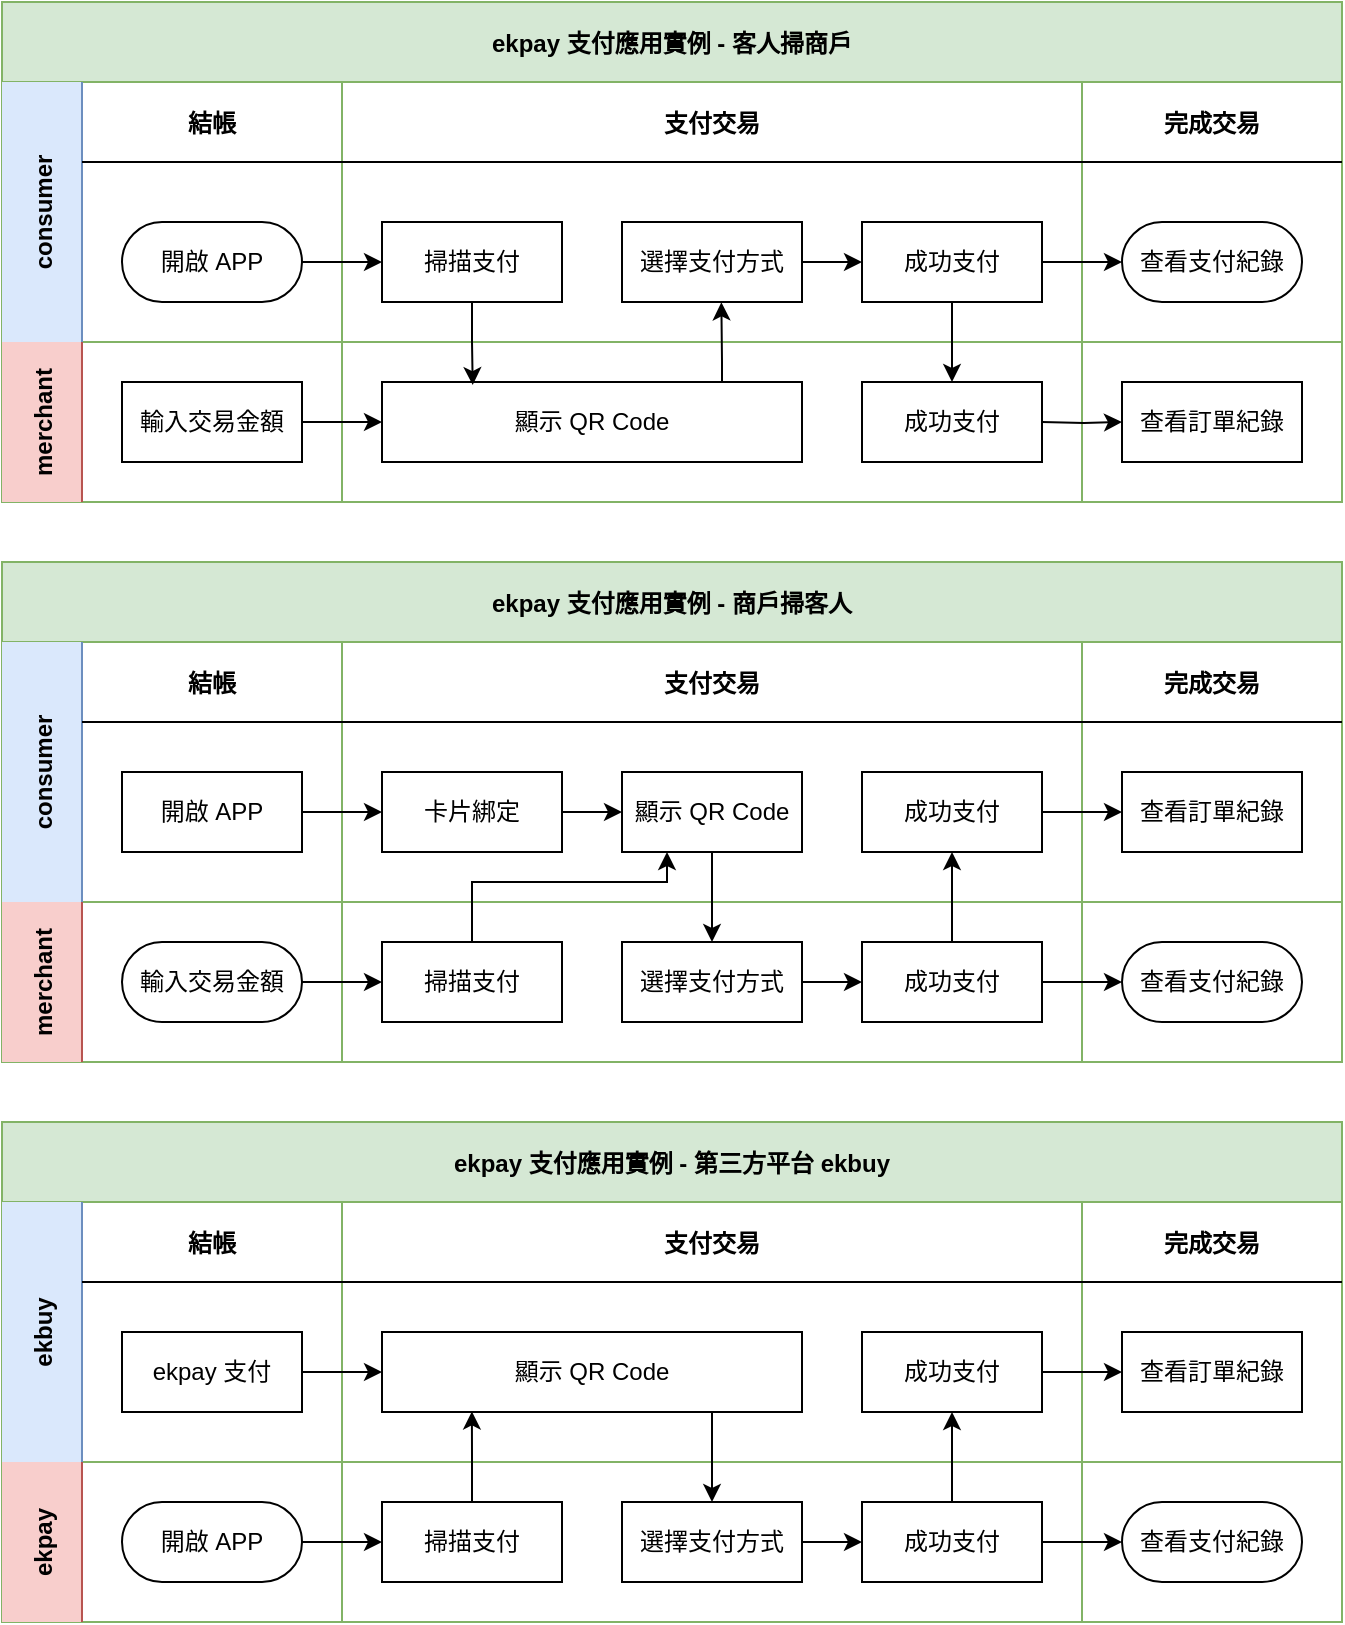 <mxfile version="17.4.0" type="github">
  <diagram id="kgpKYQtTHZ0yAKxKKP6v" name="Page-1">
    <mxGraphModel dx="1589" dy="611" grid="1" gridSize="10" guides="1" tooltips="1" connect="1" arrows="1" fold="1" page="1" pageScale="1" pageWidth="850" pageHeight="1100" math="0" shadow="0">
      <root>
        <mxCell id="0" />
        <mxCell id="1" parent="0" />
        <mxCell id="3nuBFxr9cyL0pnOWT2aG-1" value="ekpay 支付應用實例 - 客人掃商戶" style="shape=table;childLayout=tableLayout;startSize=40;collapsible=0;recursiveResize=0;expand=0;fillColor=#d5e8d4;fontStyle=1;strokeColor=#82b366;" parent="1" vertex="1">
          <mxGeometry x="100" y="70" width="670" height="250" as="geometry" />
        </mxCell>
        <mxCell id="3nuBFxr9cyL0pnOWT2aG-3" value="consumer" style="shape=tableRow;horizontal=0;swimlaneHead=0;swimlaneBody=0;top=0;left=0;bottom=0;right=0;fillColor=#dae8fc;points=[[0,0.5],[1,0.5]];portConstraint=eastwest;startSize=40;collapsible=0;recursiveResize=0;expand=0;fontStyle=1;strokeColor=#6c8ebf;" parent="3nuBFxr9cyL0pnOWT2aG-1" vertex="1">
          <mxGeometry y="40" width="670" height="130" as="geometry" />
        </mxCell>
        <mxCell id="3nuBFxr9cyL0pnOWT2aG-4" value="結帳" style="swimlane;swimlaneHead=0;swimlaneBody=0;connectable=0;fillColor=none;startSize=40;collapsible=0;recursiveResize=0;expand=0;fontStyle=1;" parent="3nuBFxr9cyL0pnOWT2aG-3" vertex="1">
          <mxGeometry x="40" width="130" height="130" as="geometry">
            <mxRectangle width="130" height="130" as="alternateBounds" />
          </mxGeometry>
        </mxCell>
        <mxCell id="3nuBFxr9cyL0pnOWT2aG-6" value="開啟 APP" style="rounded=1;whiteSpace=wrap;html=1;arcSize=50;" parent="3nuBFxr9cyL0pnOWT2aG-4" vertex="1">
          <mxGeometry x="20" y="70" width="90" height="40" as="geometry" />
        </mxCell>
        <mxCell id="3nuBFxr9cyL0pnOWT2aG-8" value="支付交易" style="swimlane;swimlaneHead=0;swimlaneBody=0;connectable=0;fillColor=none;startSize=40;collapsible=0;recursiveResize=0;expand=0;fontStyle=1;" parent="3nuBFxr9cyL0pnOWT2aG-3" vertex="1">
          <mxGeometry x="170" width="370" height="130" as="geometry">
            <mxRectangle width="370" height="130" as="alternateBounds" />
          </mxGeometry>
        </mxCell>
        <mxCell id="KSSyirjjhCOV36bmf8nB-117" value="" style="edgeStyle=orthogonalEdgeStyle;rounded=0;orthogonalLoop=1;jettySize=auto;html=1;" edge="1" parent="3nuBFxr9cyL0pnOWT2aG-8" source="KSSyirjjhCOV36bmf8nB-109" target="KSSyirjjhCOV36bmf8nB-110">
          <mxGeometry relative="1" as="geometry" />
        </mxCell>
        <mxCell id="KSSyirjjhCOV36bmf8nB-109" value="選擇支付方式" style="rounded=0;whiteSpace=wrap;html=1;" vertex="1" parent="3nuBFxr9cyL0pnOWT2aG-8">
          <mxGeometry x="140" y="70" width="90" height="40" as="geometry" />
        </mxCell>
        <mxCell id="KSSyirjjhCOV36bmf8nB-110" value="成功支付" style="rounded=0;whiteSpace=wrap;html=1;" vertex="1" parent="3nuBFxr9cyL0pnOWT2aG-8">
          <mxGeometry x="260" y="70" width="90" height="40" as="geometry" />
        </mxCell>
        <mxCell id="KSSyirjjhCOV36bmf8nB-111" value="掃描支付" style="rounded=0;whiteSpace=wrap;html=1;" vertex="1" parent="3nuBFxr9cyL0pnOWT2aG-8">
          <mxGeometry x="20" y="70" width="90" height="40" as="geometry" />
        </mxCell>
        <mxCell id="3nuBFxr9cyL0pnOWT2aG-11" value="完成交易" style="swimlane;swimlaneHead=0;swimlaneBody=0;connectable=0;fillColor=none;startSize=40;collapsible=0;recursiveResize=0;expand=0;fontStyle=1;" parent="3nuBFxr9cyL0pnOWT2aG-3" vertex="1">
          <mxGeometry x="540" width="130" height="130" as="geometry">
            <mxRectangle width="130" height="130" as="alternateBounds" />
          </mxGeometry>
        </mxCell>
        <mxCell id="3nuBFxr9cyL0pnOWT2aG-14" value="查看支付紀錄" style="rounded=1;whiteSpace=wrap;html=1;arcSize=50;" parent="3nuBFxr9cyL0pnOWT2aG-11" vertex="1">
          <mxGeometry x="20" y="70" width="90" height="40" as="geometry" />
        </mxCell>
        <mxCell id="KSSyirjjhCOV36bmf8nB-126" value="" style="edgeStyle=orthogonalEdgeStyle;rounded=0;orthogonalLoop=1;jettySize=auto;html=1;" edge="1" parent="3nuBFxr9cyL0pnOWT2aG-3" source="3nuBFxr9cyL0pnOWT2aG-6" target="KSSyirjjhCOV36bmf8nB-111">
          <mxGeometry relative="1" as="geometry" />
        </mxCell>
        <mxCell id="KSSyirjjhCOV36bmf8nB-130" value="" style="edgeStyle=orthogonalEdgeStyle;rounded=0;orthogonalLoop=1;jettySize=auto;html=1;" edge="1" parent="3nuBFxr9cyL0pnOWT2aG-3" source="KSSyirjjhCOV36bmf8nB-110" target="3nuBFxr9cyL0pnOWT2aG-14">
          <mxGeometry relative="1" as="geometry" />
        </mxCell>
        <mxCell id="3nuBFxr9cyL0pnOWT2aG-15" value="merchant" style="shape=tableRow;horizontal=0;swimlaneHead=0;swimlaneBody=0;top=0;left=0;bottom=0;right=0;fillColor=#f8cecc;points=[[0,0.5],[1,0.5]];portConstraint=eastwest;startSize=40;collapsible=0;recursiveResize=0;expand=0;fontStyle=1;strokeColor=#b85450;" parent="3nuBFxr9cyL0pnOWT2aG-1" vertex="1">
          <mxGeometry y="170" width="670" height="80" as="geometry" />
        </mxCell>
        <mxCell id="3nuBFxr9cyL0pnOWT2aG-16" value="" style="swimlane;swimlaneHead=0;swimlaneBody=0;connectable=0;fillColor=none;startSize=0;collapsible=0;recursiveResize=0;expand=0;fontStyle=1;" parent="3nuBFxr9cyL0pnOWT2aG-15" vertex="1">
          <mxGeometry x="40" width="130" height="80" as="geometry">
            <mxRectangle width="130" height="80" as="alternateBounds" />
          </mxGeometry>
        </mxCell>
        <mxCell id="3nuBFxr9cyL0pnOWT2aG-17" value="輸入交易金額" style="rounded=0;whiteSpace=wrap;html=1;" parent="3nuBFxr9cyL0pnOWT2aG-16" vertex="1">
          <mxGeometry x="20" y="20" width="90" height="40" as="geometry" />
        </mxCell>
        <mxCell id="3nuBFxr9cyL0pnOWT2aG-18" value="" style="swimlane;swimlaneHead=0;swimlaneBody=0;connectable=0;fillColor=none;startSize=0;collapsible=0;recursiveResize=0;expand=0;fontStyle=1;" parent="3nuBFxr9cyL0pnOWT2aG-15" vertex="1">
          <mxGeometry x="170" width="370" height="80" as="geometry">
            <mxRectangle width="370" height="80" as="alternateBounds" />
          </mxGeometry>
        </mxCell>
        <mxCell id="KSSyirjjhCOV36bmf8nB-105" value="顯示 QR Code" style="rounded=0;whiteSpace=wrap;html=1;" vertex="1" parent="3nuBFxr9cyL0pnOWT2aG-18">
          <mxGeometry x="20" y="20" width="210" height="40" as="geometry" />
        </mxCell>
        <mxCell id="KSSyirjjhCOV36bmf8nB-106" value="成功支付" style="rounded=0;whiteSpace=wrap;html=1;" vertex="1" parent="3nuBFxr9cyL0pnOWT2aG-18">
          <mxGeometry x="260" y="20" width="90" height="40" as="geometry" />
        </mxCell>
        <mxCell id="3nuBFxr9cyL0pnOWT2aG-23" value="" style="swimlane;swimlaneHead=0;swimlaneBody=0;connectable=0;fillColor=none;startSize=0;collapsible=0;recursiveResize=0;expand=0;fontStyle=1;" parent="3nuBFxr9cyL0pnOWT2aG-15" vertex="1">
          <mxGeometry x="540" width="130" height="80" as="geometry">
            <mxRectangle width="130" height="80" as="alternateBounds" />
          </mxGeometry>
        </mxCell>
        <mxCell id="KSSyirjjhCOV36bmf8nB-37" value="查看訂單紀錄" style="rounded=0;whiteSpace=wrap;html=1;" vertex="1" parent="3nuBFxr9cyL0pnOWT2aG-23">
          <mxGeometry x="20" y="20" width="90" height="40" as="geometry" />
        </mxCell>
        <mxCell id="KSSyirjjhCOV36bmf8nB-38" value="" style="edgeStyle=orthogonalEdgeStyle;rounded=0;orthogonalLoop=1;jettySize=auto;html=1;" edge="1" parent="3nuBFxr9cyL0pnOWT2aG-15" target="KSSyirjjhCOV36bmf8nB-37">
          <mxGeometry relative="1" as="geometry">
            <mxPoint x="520" y="40.0" as="sourcePoint" />
          </mxGeometry>
        </mxCell>
        <mxCell id="KSSyirjjhCOV36bmf8nB-127" value="" style="edgeStyle=orthogonalEdgeStyle;rounded=0;orthogonalLoop=1;jettySize=auto;html=1;" edge="1" parent="3nuBFxr9cyL0pnOWT2aG-15" source="3nuBFxr9cyL0pnOWT2aG-17" target="KSSyirjjhCOV36bmf8nB-105">
          <mxGeometry relative="1" as="geometry" />
        </mxCell>
        <mxCell id="KSSyirjjhCOV36bmf8nB-128" style="edgeStyle=orthogonalEdgeStyle;rounded=0;orthogonalLoop=1;jettySize=auto;html=1;entryX=0.216;entryY=0.039;entryDx=0;entryDy=0;entryPerimeter=0;" edge="1" parent="3nuBFxr9cyL0pnOWT2aG-1" source="KSSyirjjhCOV36bmf8nB-111" target="KSSyirjjhCOV36bmf8nB-105">
          <mxGeometry relative="1" as="geometry" />
        </mxCell>
        <mxCell id="KSSyirjjhCOV36bmf8nB-129" style="edgeStyle=orthogonalEdgeStyle;rounded=0;orthogonalLoop=1;jettySize=auto;html=1;entryX=0.552;entryY=1.004;entryDx=0;entryDy=0;entryPerimeter=0;" edge="1" parent="3nuBFxr9cyL0pnOWT2aG-1" source="KSSyirjjhCOV36bmf8nB-105" target="KSSyirjjhCOV36bmf8nB-109">
          <mxGeometry relative="1" as="geometry">
            <Array as="points">
              <mxPoint x="360" y="180" />
              <mxPoint x="360" y="180" />
            </Array>
          </mxGeometry>
        </mxCell>
        <mxCell id="KSSyirjjhCOV36bmf8nB-179" value="" style="edgeStyle=orthogonalEdgeStyle;rounded=0;orthogonalLoop=1;jettySize=auto;html=1;" edge="1" parent="3nuBFxr9cyL0pnOWT2aG-1" source="KSSyirjjhCOV36bmf8nB-110" target="KSSyirjjhCOV36bmf8nB-106">
          <mxGeometry relative="1" as="geometry" />
        </mxCell>
        <mxCell id="KSSyirjjhCOV36bmf8nB-131" value="ekpay 支付應用實例 - 第三方平台 ekbuy" style="shape=table;childLayout=tableLayout;startSize=40;collapsible=0;recursiveResize=0;expand=0;fillColor=#d5e8d4;fontStyle=1;strokeColor=#82b366;" vertex="1" parent="1">
          <mxGeometry x="100" y="630" width="670" height="250" as="geometry" />
        </mxCell>
        <mxCell id="KSSyirjjhCOV36bmf8nB-132" value="ekbuy" style="shape=tableRow;horizontal=0;swimlaneHead=0;swimlaneBody=0;top=0;left=0;bottom=0;right=0;fillColor=#dae8fc;points=[[0,0.5],[1,0.5]];portConstraint=eastwest;startSize=40;collapsible=0;recursiveResize=0;expand=0;fontStyle=1;strokeColor=#6c8ebf;" vertex="1" parent="KSSyirjjhCOV36bmf8nB-131">
          <mxGeometry y="40" width="670" height="130" as="geometry" />
        </mxCell>
        <mxCell id="KSSyirjjhCOV36bmf8nB-133" value="結帳" style="swimlane;swimlaneHead=0;swimlaneBody=0;connectable=0;fillColor=none;startSize=40;collapsible=0;recursiveResize=0;expand=0;fontStyle=1;" vertex="1" parent="KSSyirjjhCOV36bmf8nB-132">
          <mxGeometry x="40" width="130" height="130" as="geometry">
            <mxRectangle width="130" height="130" as="alternateBounds" />
          </mxGeometry>
        </mxCell>
        <mxCell id="KSSyirjjhCOV36bmf8nB-174" value="ekpay 支付" style="rounded=0;whiteSpace=wrap;html=1;" vertex="1" parent="KSSyirjjhCOV36bmf8nB-133">
          <mxGeometry x="20" y="65" width="90" height="40" as="geometry" />
        </mxCell>
        <mxCell id="KSSyirjjhCOV36bmf8nB-135" value="支付交易" style="swimlane;swimlaneHead=0;swimlaneBody=0;connectable=0;fillColor=none;startSize=40;collapsible=0;recursiveResize=0;expand=0;fontStyle=1;" vertex="1" parent="KSSyirjjhCOV36bmf8nB-132">
          <mxGeometry x="170" width="370" height="130" as="geometry">
            <mxRectangle width="370" height="130" as="alternateBounds" />
          </mxGeometry>
        </mxCell>
        <mxCell id="KSSyirjjhCOV36bmf8nB-167" value="顯示 QR Code" style="rounded=0;whiteSpace=wrap;html=1;" vertex="1" parent="KSSyirjjhCOV36bmf8nB-135">
          <mxGeometry x="20" y="65" width="210" height="40" as="geometry" />
        </mxCell>
        <mxCell id="KSSyirjjhCOV36bmf8nB-168" value="成功支付" style="rounded=0;whiteSpace=wrap;html=1;" vertex="1" parent="KSSyirjjhCOV36bmf8nB-135">
          <mxGeometry x="260" y="65" width="90" height="40" as="geometry" />
        </mxCell>
        <mxCell id="KSSyirjjhCOV36bmf8nB-140" value="完成交易" style="swimlane;swimlaneHead=0;swimlaneBody=0;connectable=0;fillColor=none;startSize=40;collapsible=0;recursiveResize=0;expand=0;fontStyle=1;" vertex="1" parent="KSSyirjjhCOV36bmf8nB-132">
          <mxGeometry x="540" width="130" height="130" as="geometry">
            <mxRectangle width="130" height="130" as="alternateBounds" />
          </mxGeometry>
        </mxCell>
        <mxCell id="KSSyirjjhCOV36bmf8nB-170" value="查看訂單紀錄" style="rounded=0;whiteSpace=wrap;html=1;" vertex="1" parent="KSSyirjjhCOV36bmf8nB-140">
          <mxGeometry x="20" y="65" width="90" height="40" as="geometry" />
        </mxCell>
        <mxCell id="KSSyirjjhCOV36bmf8nB-171" value="" style="edgeStyle=orthogonalEdgeStyle;rounded=0;orthogonalLoop=1;jettySize=auto;html=1;" edge="1" parent="KSSyirjjhCOV36bmf8nB-132" source="KSSyirjjhCOV36bmf8nB-168" target="KSSyirjjhCOV36bmf8nB-170">
          <mxGeometry relative="1" as="geometry" />
        </mxCell>
        <mxCell id="KSSyirjjhCOV36bmf8nB-175" value="" style="edgeStyle=orthogonalEdgeStyle;rounded=0;orthogonalLoop=1;jettySize=auto;html=1;" edge="1" parent="KSSyirjjhCOV36bmf8nB-132" source="KSSyirjjhCOV36bmf8nB-174" target="KSSyirjjhCOV36bmf8nB-167">
          <mxGeometry relative="1" as="geometry" />
        </mxCell>
        <mxCell id="KSSyirjjhCOV36bmf8nB-144" value="ekpay" style="shape=tableRow;horizontal=0;swimlaneHead=0;swimlaneBody=0;top=0;left=0;bottom=0;right=0;fillColor=#f8cecc;points=[[0,0.5],[1,0.5]];portConstraint=eastwest;startSize=40;collapsible=0;recursiveResize=0;expand=0;fontStyle=1;strokeColor=#b85450;" vertex="1" parent="KSSyirjjhCOV36bmf8nB-131">
          <mxGeometry y="170" width="670" height="80" as="geometry" />
        </mxCell>
        <mxCell id="KSSyirjjhCOV36bmf8nB-145" value="" style="swimlane;swimlaneHead=0;swimlaneBody=0;connectable=0;fillColor=none;startSize=0;collapsible=0;recursiveResize=0;expand=0;fontStyle=1;" vertex="1" parent="KSSyirjjhCOV36bmf8nB-144">
          <mxGeometry x="40" width="130" height="80" as="geometry">
            <mxRectangle width="130" height="80" as="alternateBounds" />
          </mxGeometry>
        </mxCell>
        <mxCell id="KSSyirjjhCOV36bmf8nB-157" value="開啟 APP" style="rounded=1;whiteSpace=wrap;html=1;arcSize=50;" vertex="1" parent="KSSyirjjhCOV36bmf8nB-145">
          <mxGeometry x="20" y="20" width="90" height="40" as="geometry" />
        </mxCell>
        <mxCell id="KSSyirjjhCOV36bmf8nB-158" value="" style="swimlane;swimlaneHead=0;swimlaneBody=0;connectable=0;fillColor=none;startSize=0;collapsible=0;recursiveResize=0;expand=0;fontStyle=1;" vertex="1" parent="KSSyirjjhCOV36bmf8nB-145">
          <mxGeometry x="130" width="370" height="80" as="geometry">
            <mxRectangle width="370" height="80" as="alternateBounds" />
          </mxGeometry>
        </mxCell>
        <mxCell id="KSSyirjjhCOV36bmf8nB-159" value="" style="edgeStyle=orthogonalEdgeStyle;rounded=0;orthogonalLoop=1;jettySize=auto;html=1;" edge="1" parent="KSSyirjjhCOV36bmf8nB-158" source="KSSyirjjhCOV36bmf8nB-160" target="KSSyirjjhCOV36bmf8nB-161">
          <mxGeometry relative="1" as="geometry" />
        </mxCell>
        <mxCell id="KSSyirjjhCOV36bmf8nB-160" value="選擇支付方式" style="rounded=0;whiteSpace=wrap;html=1;" vertex="1" parent="KSSyirjjhCOV36bmf8nB-158">
          <mxGeometry x="140" y="20" width="90" height="40" as="geometry" />
        </mxCell>
        <mxCell id="KSSyirjjhCOV36bmf8nB-161" value="成功支付" style="rounded=0;whiteSpace=wrap;html=1;" vertex="1" parent="KSSyirjjhCOV36bmf8nB-158">
          <mxGeometry x="260" y="20" width="90" height="40" as="geometry" />
        </mxCell>
        <mxCell id="KSSyirjjhCOV36bmf8nB-163" value="" style="swimlane;swimlaneHead=0;swimlaneBody=0;connectable=0;fillColor=none;startSize=0;collapsible=0;recursiveResize=0;expand=0;fontStyle=1;" vertex="1" parent="KSSyirjjhCOV36bmf8nB-145">
          <mxGeometry x="500" width="130" height="80" as="geometry">
            <mxRectangle width="130" height="80" as="alternateBounds" />
          </mxGeometry>
        </mxCell>
        <mxCell id="KSSyirjjhCOV36bmf8nB-165" value="" style="edgeStyle=orthogonalEdgeStyle;rounded=0;orthogonalLoop=1;jettySize=auto;html=1;" edge="1" parent="KSSyirjjhCOV36bmf8nB-145" source="KSSyirjjhCOV36bmf8nB-161">
          <mxGeometry relative="1" as="geometry">
            <mxPoint x="520" y="40" as="targetPoint" />
          </mxGeometry>
        </mxCell>
        <mxCell id="KSSyirjjhCOV36bmf8nB-147" value="" style="swimlane;swimlaneHead=0;swimlaneBody=0;connectable=0;fillColor=none;startSize=0;collapsible=0;recursiveResize=0;expand=0;fontStyle=1;" vertex="1" parent="KSSyirjjhCOV36bmf8nB-144">
          <mxGeometry x="170" width="370" height="80" as="geometry">
            <mxRectangle width="370" height="80" as="alternateBounds" />
          </mxGeometry>
        </mxCell>
        <mxCell id="KSSyirjjhCOV36bmf8nB-162" value="掃描支付" style="rounded=0;whiteSpace=wrap;html=1;" vertex="1" parent="KSSyirjjhCOV36bmf8nB-147">
          <mxGeometry x="20" y="20" width="90" height="40" as="geometry" />
        </mxCell>
        <mxCell id="KSSyirjjhCOV36bmf8nB-151" value="" style="swimlane;swimlaneHead=0;swimlaneBody=0;connectable=0;fillColor=none;startSize=0;collapsible=0;recursiveResize=0;expand=0;fontStyle=1;" vertex="1" parent="KSSyirjjhCOV36bmf8nB-144">
          <mxGeometry x="540" width="130" height="80" as="geometry">
            <mxRectangle width="130" height="80" as="alternateBounds" />
          </mxGeometry>
        </mxCell>
        <mxCell id="KSSyirjjhCOV36bmf8nB-169" value="查看支付紀錄" style="rounded=1;whiteSpace=wrap;html=1;arcSize=50;" vertex="1" parent="KSSyirjjhCOV36bmf8nB-151">
          <mxGeometry x="20" y="20" width="90" height="40" as="geometry" />
        </mxCell>
        <mxCell id="KSSyirjjhCOV36bmf8nB-166" value="" style="edgeStyle=orthogonalEdgeStyle;rounded=0;orthogonalLoop=1;jettySize=auto;html=1;" edge="1" parent="KSSyirjjhCOV36bmf8nB-144" source="KSSyirjjhCOV36bmf8nB-157" target="KSSyirjjhCOV36bmf8nB-162">
          <mxGeometry relative="1" as="geometry" />
        </mxCell>
        <mxCell id="KSSyirjjhCOV36bmf8nB-173" value="" style="edgeStyle=orthogonalEdgeStyle;rounded=0;orthogonalLoop=1;jettySize=auto;html=1;" edge="1" parent="KSSyirjjhCOV36bmf8nB-131" source="KSSyirjjhCOV36bmf8nB-161" target="KSSyirjjhCOV36bmf8nB-168">
          <mxGeometry relative="1" as="geometry" />
        </mxCell>
        <mxCell id="KSSyirjjhCOV36bmf8nB-176" style="edgeStyle=orthogonalEdgeStyle;rounded=0;orthogonalLoop=1;jettySize=auto;html=1;entryX=0.214;entryY=0.993;entryDx=0;entryDy=0;entryPerimeter=0;" edge="1" parent="KSSyirjjhCOV36bmf8nB-131" source="KSSyirjjhCOV36bmf8nB-162" target="KSSyirjjhCOV36bmf8nB-167">
          <mxGeometry relative="1" as="geometry" />
        </mxCell>
        <mxCell id="KSSyirjjhCOV36bmf8nB-178" style="edgeStyle=orthogonalEdgeStyle;rounded=0;orthogonalLoop=1;jettySize=auto;html=1;" edge="1" parent="KSSyirjjhCOV36bmf8nB-131" source="KSSyirjjhCOV36bmf8nB-167" target="KSSyirjjhCOV36bmf8nB-160">
          <mxGeometry relative="1" as="geometry">
            <Array as="points">
              <mxPoint x="355" y="160" />
              <mxPoint x="355" y="160" />
            </Array>
          </mxGeometry>
        </mxCell>
        <mxCell id="KSSyirjjhCOV36bmf8nB-180" value="ekpay 支付應用實例 - 商戶掃客人" style="shape=table;childLayout=tableLayout;startSize=40;collapsible=0;recursiveResize=0;expand=0;fillColor=#d5e8d4;fontStyle=1;strokeColor=#82b366;" vertex="1" parent="1">
          <mxGeometry x="100" y="350" width="670" height="250" as="geometry" />
        </mxCell>
        <mxCell id="KSSyirjjhCOV36bmf8nB-181" value="consumer" style="shape=tableRow;horizontal=0;swimlaneHead=0;swimlaneBody=0;top=0;left=0;bottom=0;right=0;fillColor=#dae8fc;points=[[0,0.5],[1,0.5]];portConstraint=eastwest;startSize=40;collapsible=0;recursiveResize=0;expand=0;fontStyle=1;strokeColor=#6c8ebf;" vertex="1" parent="KSSyirjjhCOV36bmf8nB-180">
          <mxGeometry y="40" width="670" height="130" as="geometry" />
        </mxCell>
        <mxCell id="KSSyirjjhCOV36bmf8nB-182" value="結帳" style="swimlane;swimlaneHead=0;swimlaneBody=0;connectable=0;fillColor=none;startSize=40;collapsible=0;recursiveResize=0;expand=0;fontStyle=1;" vertex="1" parent="KSSyirjjhCOV36bmf8nB-181">
          <mxGeometry x="40" width="130" height="130" as="geometry">
            <mxRectangle width="130" height="130" as="alternateBounds" />
          </mxGeometry>
        </mxCell>
        <mxCell id="KSSyirjjhCOV36bmf8nB-183" value="開啟 APP" style="rounded=0;whiteSpace=wrap;html=1;" vertex="1" parent="KSSyirjjhCOV36bmf8nB-182">
          <mxGeometry x="20" y="65" width="90" height="40" as="geometry" />
        </mxCell>
        <mxCell id="KSSyirjjhCOV36bmf8nB-184" value="支付交易" style="swimlane;swimlaneHead=0;swimlaneBody=0;connectable=0;fillColor=none;startSize=40;collapsible=0;recursiveResize=0;expand=0;fontStyle=1;" vertex="1" parent="KSSyirjjhCOV36bmf8nB-181">
          <mxGeometry x="170" width="370" height="130" as="geometry">
            <mxRectangle width="370" height="130" as="alternateBounds" />
          </mxGeometry>
        </mxCell>
        <mxCell id="KSSyirjjhCOV36bmf8nB-185" value="顯示 QR Code" style="rounded=0;whiteSpace=wrap;html=1;" vertex="1" parent="KSSyirjjhCOV36bmf8nB-184">
          <mxGeometry x="140" y="65" width="90" height="40" as="geometry" />
        </mxCell>
        <mxCell id="KSSyirjjhCOV36bmf8nB-186" value="成功支付" style="rounded=0;whiteSpace=wrap;html=1;" vertex="1" parent="KSSyirjjhCOV36bmf8nB-184">
          <mxGeometry x="260" y="65" width="90" height="40" as="geometry" />
        </mxCell>
        <mxCell id="KSSyirjjhCOV36bmf8nB-210" value="" style="edgeStyle=orthogonalEdgeStyle;rounded=0;orthogonalLoop=1;jettySize=auto;html=1;" edge="1" parent="KSSyirjjhCOV36bmf8nB-184" source="KSSyirjjhCOV36bmf8nB-208" target="KSSyirjjhCOV36bmf8nB-185">
          <mxGeometry relative="1" as="geometry" />
        </mxCell>
        <mxCell id="KSSyirjjhCOV36bmf8nB-208" value="卡片綁定" style="rounded=0;whiteSpace=wrap;html=1;" vertex="1" parent="KSSyirjjhCOV36bmf8nB-184">
          <mxGeometry x="20" y="65" width="90" height="40" as="geometry" />
        </mxCell>
        <mxCell id="KSSyirjjhCOV36bmf8nB-187" value="完成交易" style="swimlane;swimlaneHead=0;swimlaneBody=0;connectable=0;fillColor=none;startSize=40;collapsible=0;recursiveResize=0;expand=0;fontStyle=1;" vertex="1" parent="KSSyirjjhCOV36bmf8nB-181">
          <mxGeometry x="540" width="130" height="130" as="geometry">
            <mxRectangle width="130" height="130" as="alternateBounds" />
          </mxGeometry>
        </mxCell>
        <mxCell id="KSSyirjjhCOV36bmf8nB-188" value="查看訂單紀錄" style="rounded=0;whiteSpace=wrap;html=1;" vertex="1" parent="KSSyirjjhCOV36bmf8nB-187">
          <mxGeometry x="20" y="65" width="90" height="40" as="geometry" />
        </mxCell>
        <mxCell id="KSSyirjjhCOV36bmf8nB-189" value="" style="edgeStyle=orthogonalEdgeStyle;rounded=0;orthogonalLoop=1;jettySize=auto;html=1;" edge="1" parent="KSSyirjjhCOV36bmf8nB-181" source="KSSyirjjhCOV36bmf8nB-186" target="KSSyirjjhCOV36bmf8nB-188">
          <mxGeometry relative="1" as="geometry" />
        </mxCell>
        <mxCell id="KSSyirjjhCOV36bmf8nB-209" value="" style="edgeStyle=orthogonalEdgeStyle;rounded=0;orthogonalLoop=1;jettySize=auto;html=1;" edge="1" parent="KSSyirjjhCOV36bmf8nB-181" source="KSSyirjjhCOV36bmf8nB-183" target="KSSyirjjhCOV36bmf8nB-208">
          <mxGeometry relative="1" as="geometry" />
        </mxCell>
        <mxCell id="KSSyirjjhCOV36bmf8nB-191" value="merchant" style="shape=tableRow;horizontal=0;swimlaneHead=0;swimlaneBody=0;top=0;left=0;bottom=0;right=0;fillColor=#f8cecc;points=[[0,0.5],[1,0.5]];portConstraint=eastwest;startSize=40;collapsible=0;recursiveResize=0;expand=0;fontStyle=1;strokeColor=#b85450;" vertex="1" parent="KSSyirjjhCOV36bmf8nB-180">
          <mxGeometry y="170" width="670" height="80" as="geometry" />
        </mxCell>
        <mxCell id="KSSyirjjhCOV36bmf8nB-192" value="" style="swimlane;swimlaneHead=0;swimlaneBody=0;connectable=0;fillColor=none;startSize=0;collapsible=0;recursiveResize=0;expand=0;fontStyle=1;" vertex="1" parent="KSSyirjjhCOV36bmf8nB-191">
          <mxGeometry x="40" width="130" height="80" as="geometry">
            <mxRectangle width="130" height="80" as="alternateBounds" />
          </mxGeometry>
        </mxCell>
        <mxCell id="KSSyirjjhCOV36bmf8nB-193" value="輸入交易金額" style="rounded=1;whiteSpace=wrap;html=1;arcSize=50;" vertex="1" parent="KSSyirjjhCOV36bmf8nB-192">
          <mxGeometry x="20" y="20" width="90" height="40" as="geometry" />
        </mxCell>
        <mxCell id="KSSyirjjhCOV36bmf8nB-194" value="" style="swimlane;swimlaneHead=0;swimlaneBody=0;connectable=0;fillColor=none;startSize=0;collapsible=0;recursiveResize=0;expand=0;fontStyle=1;" vertex="1" parent="KSSyirjjhCOV36bmf8nB-192">
          <mxGeometry x="130" width="370" height="80" as="geometry">
            <mxRectangle width="370" height="80" as="alternateBounds" />
          </mxGeometry>
        </mxCell>
        <mxCell id="KSSyirjjhCOV36bmf8nB-195" value="" style="edgeStyle=orthogonalEdgeStyle;rounded=0;orthogonalLoop=1;jettySize=auto;html=1;" edge="1" parent="KSSyirjjhCOV36bmf8nB-194" source="KSSyirjjhCOV36bmf8nB-196" target="KSSyirjjhCOV36bmf8nB-197">
          <mxGeometry relative="1" as="geometry" />
        </mxCell>
        <mxCell id="KSSyirjjhCOV36bmf8nB-196" value="選擇支付方式" style="rounded=0;whiteSpace=wrap;html=1;" vertex="1" parent="KSSyirjjhCOV36bmf8nB-194">
          <mxGeometry x="140" y="20" width="90" height="40" as="geometry" />
        </mxCell>
        <mxCell id="KSSyirjjhCOV36bmf8nB-197" value="成功支付" style="rounded=0;whiteSpace=wrap;html=1;" vertex="1" parent="KSSyirjjhCOV36bmf8nB-194">
          <mxGeometry x="260" y="20" width="90" height="40" as="geometry" />
        </mxCell>
        <mxCell id="KSSyirjjhCOV36bmf8nB-198" value="" style="swimlane;swimlaneHead=0;swimlaneBody=0;connectable=0;fillColor=none;startSize=0;collapsible=0;recursiveResize=0;expand=0;fontStyle=1;" vertex="1" parent="KSSyirjjhCOV36bmf8nB-192">
          <mxGeometry x="500" width="130" height="80" as="geometry">
            <mxRectangle width="130" height="80" as="alternateBounds" />
          </mxGeometry>
        </mxCell>
        <mxCell id="KSSyirjjhCOV36bmf8nB-199" value="" style="edgeStyle=orthogonalEdgeStyle;rounded=0;orthogonalLoop=1;jettySize=auto;html=1;" edge="1" parent="KSSyirjjhCOV36bmf8nB-192" source="KSSyirjjhCOV36bmf8nB-197">
          <mxGeometry relative="1" as="geometry">
            <mxPoint x="520" y="40" as="targetPoint" />
          </mxGeometry>
        </mxCell>
        <mxCell id="KSSyirjjhCOV36bmf8nB-200" value="" style="swimlane;swimlaneHead=0;swimlaneBody=0;connectable=0;fillColor=none;startSize=0;collapsible=0;recursiveResize=0;expand=0;fontStyle=1;" vertex="1" parent="KSSyirjjhCOV36bmf8nB-191">
          <mxGeometry x="170" width="370" height="80" as="geometry">
            <mxRectangle width="370" height="80" as="alternateBounds" />
          </mxGeometry>
        </mxCell>
        <mxCell id="KSSyirjjhCOV36bmf8nB-201" value="掃描支付" style="rounded=0;whiteSpace=wrap;html=1;" vertex="1" parent="KSSyirjjhCOV36bmf8nB-200">
          <mxGeometry x="20" y="20" width="90" height="40" as="geometry" />
        </mxCell>
        <mxCell id="KSSyirjjhCOV36bmf8nB-202" value="" style="swimlane;swimlaneHead=0;swimlaneBody=0;connectable=0;fillColor=none;startSize=0;collapsible=0;recursiveResize=0;expand=0;fontStyle=1;" vertex="1" parent="KSSyirjjhCOV36bmf8nB-191">
          <mxGeometry x="540" width="130" height="80" as="geometry">
            <mxRectangle width="130" height="80" as="alternateBounds" />
          </mxGeometry>
        </mxCell>
        <mxCell id="KSSyirjjhCOV36bmf8nB-203" value="查看支付紀錄" style="rounded=1;whiteSpace=wrap;html=1;arcSize=50;" vertex="1" parent="KSSyirjjhCOV36bmf8nB-202">
          <mxGeometry x="20" y="20" width="90" height="40" as="geometry" />
        </mxCell>
        <mxCell id="KSSyirjjhCOV36bmf8nB-204" value="" style="edgeStyle=orthogonalEdgeStyle;rounded=0;orthogonalLoop=1;jettySize=auto;html=1;" edge="1" parent="KSSyirjjhCOV36bmf8nB-191" source="KSSyirjjhCOV36bmf8nB-193" target="KSSyirjjhCOV36bmf8nB-201">
          <mxGeometry relative="1" as="geometry" />
        </mxCell>
        <mxCell id="KSSyirjjhCOV36bmf8nB-205" value="" style="edgeStyle=orthogonalEdgeStyle;rounded=0;orthogonalLoop=1;jettySize=auto;html=1;" edge="1" parent="KSSyirjjhCOV36bmf8nB-180" source="KSSyirjjhCOV36bmf8nB-197" target="KSSyirjjhCOV36bmf8nB-186">
          <mxGeometry relative="1" as="geometry" />
        </mxCell>
        <mxCell id="KSSyirjjhCOV36bmf8nB-207" style="edgeStyle=orthogonalEdgeStyle;rounded=0;orthogonalLoop=1;jettySize=auto;html=1;" edge="1" parent="KSSyirjjhCOV36bmf8nB-180" source="KSSyirjjhCOV36bmf8nB-185" target="KSSyirjjhCOV36bmf8nB-196">
          <mxGeometry relative="1" as="geometry">
            <Array as="points">
              <mxPoint x="355" y="160" />
              <mxPoint x="355" y="160" />
            </Array>
          </mxGeometry>
        </mxCell>
        <mxCell id="KSSyirjjhCOV36bmf8nB-211" style="edgeStyle=orthogonalEdgeStyle;rounded=0;orthogonalLoop=1;jettySize=auto;html=1;entryX=0.25;entryY=1;entryDx=0;entryDy=0;" edge="1" parent="KSSyirjjhCOV36bmf8nB-180" source="KSSyirjjhCOV36bmf8nB-201" target="KSSyirjjhCOV36bmf8nB-185">
          <mxGeometry relative="1" as="geometry">
            <Array as="points">
              <mxPoint x="235" y="160" />
              <mxPoint x="332" y="160" />
            </Array>
          </mxGeometry>
        </mxCell>
      </root>
    </mxGraphModel>
  </diagram>
</mxfile>
